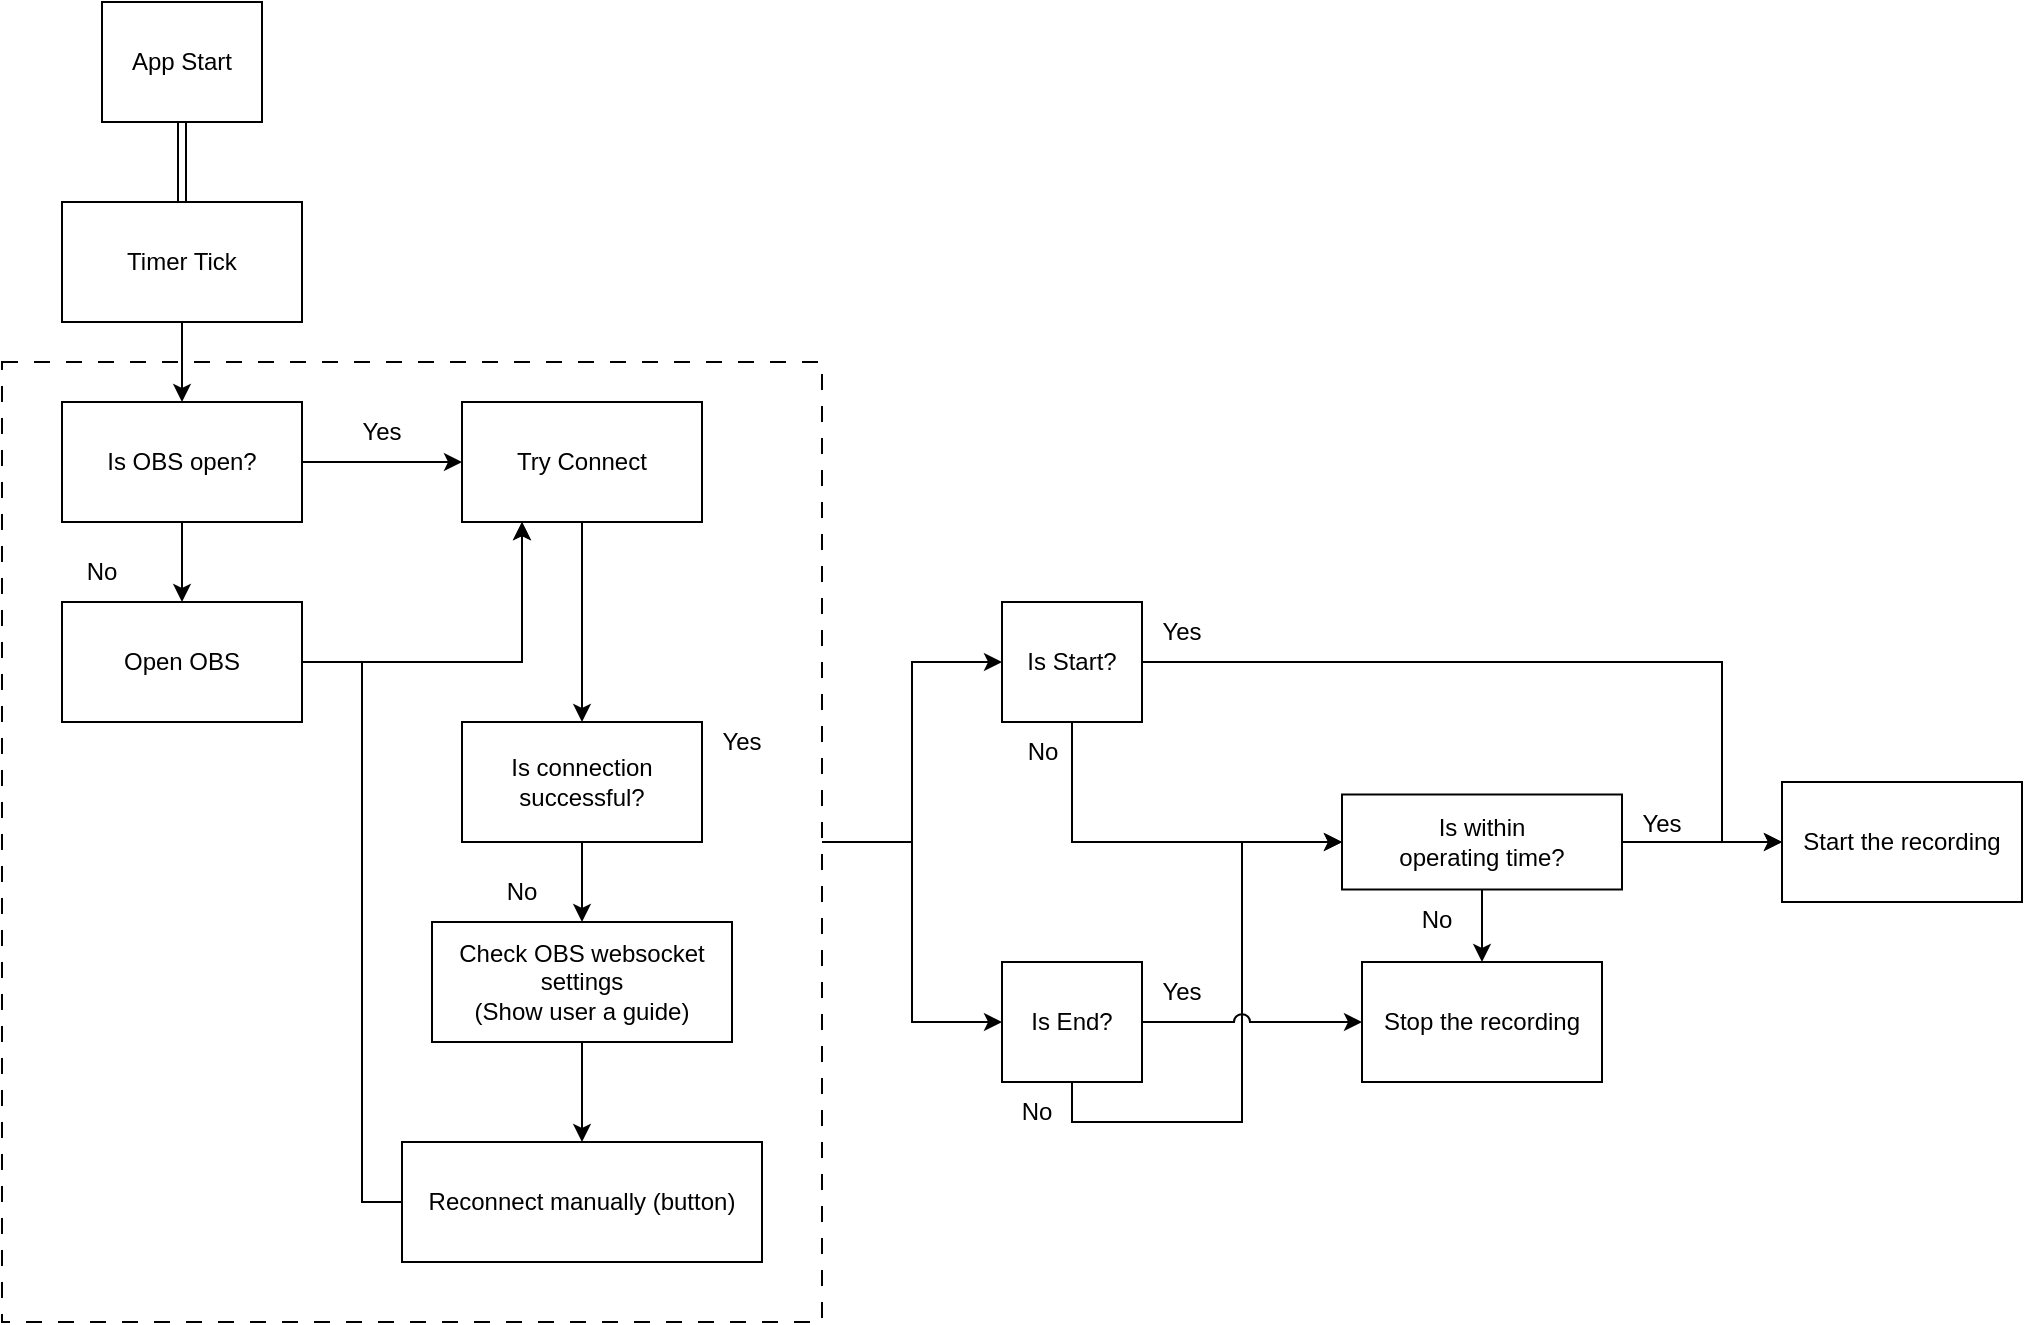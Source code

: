 <mxfile version="23.0.0" type="github">
  <diagram name="Page-1" id="2YBvvXClWsGukQMizWep">
    <mxGraphModel dx="1379" dy="756" grid="1" gridSize="10" guides="1" tooltips="1" connect="1" arrows="1" fold="1" page="1" pageScale="1" pageWidth="1100" pageHeight="850" math="0" shadow="0">
      <root>
        <mxCell id="0" />
        <mxCell id="1" parent="0" />
        <mxCell id="jEiSINPsbxnK8EgtZKj--68" style="edgeStyle=orthogonalEdgeStyle;rounded=0;orthogonalLoop=1;jettySize=auto;html=1;" edge="1" parent="1" source="jEiSINPsbxnK8EgtZKj--65" target="jEiSINPsbxnK8EgtZKj--43">
          <mxGeometry relative="1" as="geometry" />
        </mxCell>
        <mxCell id="jEiSINPsbxnK8EgtZKj--71" style="edgeStyle=orthogonalEdgeStyle;rounded=0;orthogonalLoop=1;jettySize=auto;html=1;exitX=1;exitY=0.5;exitDx=0;exitDy=0;exitPerimeter=0;entryX=0;entryY=0.5;entryDx=0;entryDy=0;" edge="1" parent="1" source="jEiSINPsbxnK8EgtZKj--65" target="jEiSINPsbxnK8EgtZKj--69">
          <mxGeometry relative="1" as="geometry" />
        </mxCell>
        <mxCell id="jEiSINPsbxnK8EgtZKj--65" value="" style="rounded=0;whiteSpace=wrap;html=1;fillColor=none;dashed=1;dashPattern=8 8;points=[[0,0,0,0,0],[0,0.25,0,0,0],[0,0.5,0,0,0],[0,0.75,0,0,0],[0,1,0,0,0],[0.25,0,0,0,0],[0.25,1,0,0,0],[0.5,0,0,0,0],[0.5,1,0,0,0],[0.75,0,0,0,0],[0.75,1,0,0,0],[1,0,0,0,0],[1,0.25,0,0,0],[1,0.38,0,0,0],[1,0.5,0,0,0],[1,0.75,0,0,0],[1,1,0,0,0]];editable=1;movable=1;resizable=1;rotatable=1;deletable=1;locked=0;connectable=1;" vertex="1" parent="1">
          <mxGeometry x="30" y="220" width="410" height="480" as="geometry" />
        </mxCell>
        <mxCell id="jEiSINPsbxnK8EgtZKj--3" value="" style="edgeStyle=orthogonalEdgeStyle;rounded=0;orthogonalLoop=1;jettySize=auto;html=1;exitX=0.5;exitY=1;exitDx=0;exitDy=0;" edge="1" parent="1" source="jEiSINPsbxnK8EgtZKj--55" target="jEiSINPsbxnK8EgtZKj--2">
          <mxGeometry relative="1" as="geometry" />
        </mxCell>
        <mxCell id="jEiSINPsbxnK8EgtZKj--56" style="edgeStyle=none;rounded=0;orthogonalLoop=1;jettySize=auto;html=1;exitX=0.5;exitY=1;exitDx=0;exitDy=0;entryX=0.5;entryY=0;entryDx=0;entryDy=0;shape=link;" edge="1" parent="1" source="jEiSINPsbxnK8EgtZKj--1" target="jEiSINPsbxnK8EgtZKj--55">
          <mxGeometry relative="1" as="geometry" />
        </mxCell>
        <mxCell id="jEiSINPsbxnK8EgtZKj--1" value="App Start" style="rounded=0;whiteSpace=wrap;html=1;" vertex="1" parent="1">
          <mxGeometry x="80" y="40" width="80" height="60" as="geometry" />
        </mxCell>
        <mxCell id="jEiSINPsbxnK8EgtZKj--5" value="" style="edgeStyle=orthogonalEdgeStyle;rounded=0;orthogonalLoop=1;jettySize=auto;html=1;" edge="1" parent="1" source="jEiSINPsbxnK8EgtZKj--2" target="jEiSINPsbxnK8EgtZKj--4">
          <mxGeometry relative="1" as="geometry">
            <Array as="points">
              <mxPoint x="220" y="270" />
            </Array>
          </mxGeometry>
        </mxCell>
        <mxCell id="jEiSINPsbxnK8EgtZKj--16" style="edgeStyle=orthogonalEdgeStyle;rounded=0;orthogonalLoop=1;jettySize=auto;html=1;entryX=0.5;entryY=0;entryDx=0;entryDy=0;" edge="1" parent="1" source="jEiSINPsbxnK8EgtZKj--2" target="jEiSINPsbxnK8EgtZKj--14">
          <mxGeometry relative="1" as="geometry" />
        </mxCell>
        <mxCell id="jEiSINPsbxnK8EgtZKj--2" value="Is OBS open?" style="rounded=0;whiteSpace=wrap;html=1;" vertex="1" parent="1">
          <mxGeometry x="60" y="240" width="120" height="60" as="geometry" />
        </mxCell>
        <mxCell id="jEiSINPsbxnK8EgtZKj--10" style="edgeStyle=orthogonalEdgeStyle;rounded=0;orthogonalLoop=1;jettySize=auto;html=1;exitX=0.5;exitY=1;exitDx=0;exitDy=0;" edge="1" parent="1" source="jEiSINPsbxnK8EgtZKj--4" target="jEiSINPsbxnK8EgtZKj--9">
          <mxGeometry relative="1" as="geometry">
            <Array as="points" />
          </mxGeometry>
        </mxCell>
        <mxCell id="jEiSINPsbxnK8EgtZKj--4" value="Try Connect" style="whiteSpace=wrap;html=1;rounded=0;" vertex="1" parent="1">
          <mxGeometry x="260" y="240" width="120" height="60" as="geometry" />
        </mxCell>
        <mxCell id="jEiSINPsbxnK8EgtZKj--6" value="Yes" style="text;html=1;strokeColor=none;fillColor=none;align=center;verticalAlign=middle;whiteSpace=wrap;rounded=0;" vertex="1" parent="1">
          <mxGeometry x="190" y="240" width="60" height="30" as="geometry" />
        </mxCell>
        <mxCell id="jEiSINPsbxnK8EgtZKj--23" style="edgeStyle=orthogonalEdgeStyle;rounded=0;orthogonalLoop=1;jettySize=auto;html=1;exitX=0.5;exitY=1;exitDx=0;exitDy=0;entryX=0.5;entryY=0;entryDx=0;entryDy=0;" edge="1" parent="1" source="jEiSINPsbxnK8EgtZKj--9" target="jEiSINPsbxnK8EgtZKj--21">
          <mxGeometry relative="1" as="geometry" />
        </mxCell>
        <mxCell id="jEiSINPsbxnK8EgtZKj--9" value="Is connection&lt;br&gt;successful?" style="whiteSpace=wrap;html=1;rounded=0;" vertex="1" parent="1">
          <mxGeometry x="260" y="400" width="120" height="60" as="geometry" />
        </mxCell>
        <mxCell id="jEiSINPsbxnK8EgtZKj--11" value="Yes" style="text;html=1;strokeColor=none;fillColor=none;align=center;verticalAlign=middle;whiteSpace=wrap;rounded=0;" vertex="1" parent="1">
          <mxGeometry x="370" y="395" width="60" height="30" as="geometry" />
        </mxCell>
        <mxCell id="jEiSINPsbxnK8EgtZKj--13" value="No" style="text;html=1;strokeColor=none;fillColor=none;align=center;verticalAlign=middle;whiteSpace=wrap;rounded=0;" vertex="1" parent="1">
          <mxGeometry x="50" y="310" width="60" height="30" as="geometry" />
        </mxCell>
        <mxCell id="jEiSINPsbxnK8EgtZKj--20" style="edgeStyle=orthogonalEdgeStyle;rounded=0;orthogonalLoop=1;jettySize=auto;html=1;exitX=1;exitY=0.5;exitDx=0;exitDy=0;entryX=0.25;entryY=1;entryDx=0;entryDy=0;" edge="1" parent="1" source="jEiSINPsbxnK8EgtZKj--14" target="jEiSINPsbxnK8EgtZKj--4">
          <mxGeometry relative="1" as="geometry">
            <Array as="points">
              <mxPoint x="290" y="370" />
            </Array>
          </mxGeometry>
        </mxCell>
        <mxCell id="jEiSINPsbxnK8EgtZKj--14" value="Open OBS" style="rounded=0;whiteSpace=wrap;html=1;" vertex="1" parent="1">
          <mxGeometry x="60" y="340" width="120" height="60" as="geometry" />
        </mxCell>
        <mxCell id="jEiSINPsbxnK8EgtZKj--26" style="edgeStyle=orthogonalEdgeStyle;rounded=0;orthogonalLoop=1;jettySize=auto;html=1;entryX=0.5;entryY=0;entryDx=0;entryDy=0;" edge="1" parent="1" source="jEiSINPsbxnK8EgtZKj--21" target="jEiSINPsbxnK8EgtZKj--25">
          <mxGeometry relative="1" as="geometry" />
        </mxCell>
        <mxCell id="jEiSINPsbxnK8EgtZKj--21" value="Check OBS websocket settings&lt;br&gt;(Show user a guide)" style="rounded=0;whiteSpace=wrap;html=1;" vertex="1" parent="1">
          <mxGeometry x="245" y="500" width="150" height="60" as="geometry" />
        </mxCell>
        <mxCell id="jEiSINPsbxnK8EgtZKj--24" value="No" style="text;html=1;strokeColor=none;fillColor=none;align=center;verticalAlign=middle;whiteSpace=wrap;rounded=0;" vertex="1" parent="1">
          <mxGeometry x="260" y="470" width="60" height="30" as="geometry" />
        </mxCell>
        <mxCell id="jEiSINPsbxnK8EgtZKj--27" style="edgeStyle=orthogonalEdgeStyle;rounded=0;orthogonalLoop=1;jettySize=auto;html=1;exitX=0;exitY=0.5;exitDx=0;exitDy=0;entryX=0.25;entryY=1;entryDx=0;entryDy=0;" edge="1" parent="1" source="jEiSINPsbxnK8EgtZKj--25" target="jEiSINPsbxnK8EgtZKj--4">
          <mxGeometry relative="1" as="geometry">
            <Array as="points">
              <mxPoint x="210" y="640" />
              <mxPoint x="210" y="370" />
              <mxPoint x="290" y="370" />
            </Array>
          </mxGeometry>
        </mxCell>
        <mxCell id="jEiSINPsbxnK8EgtZKj--25" value="Reconnect manually (button)" style="rounded=0;whiteSpace=wrap;html=1;" vertex="1" parent="1">
          <mxGeometry x="230" y="610" width="180" height="60" as="geometry" />
        </mxCell>
        <mxCell id="jEiSINPsbxnK8EgtZKj--77" style="edgeStyle=orthogonalEdgeStyle;rounded=0;orthogonalLoop=1;jettySize=auto;html=1;entryX=0;entryY=0.5;entryDx=0;entryDy=0;" edge="1" parent="1" source="jEiSINPsbxnK8EgtZKj--42" target="jEiSINPsbxnK8EgtZKj--75">
          <mxGeometry relative="1" as="geometry" />
        </mxCell>
        <mxCell id="jEiSINPsbxnK8EgtZKj--78" value="" style="edgeStyle=orthogonalEdgeStyle;rounded=0;orthogonalLoop=1;jettySize=auto;html=1;" edge="1" parent="1" source="jEiSINPsbxnK8EgtZKj--42" target="jEiSINPsbxnK8EgtZKj--45">
          <mxGeometry relative="1" as="geometry" />
        </mxCell>
        <mxCell id="jEiSINPsbxnK8EgtZKj--42" value="Is within &lt;br&gt;operating time?" style="rounded=0;whiteSpace=wrap;html=1;" vertex="1" parent="1">
          <mxGeometry x="700" y="436.25" width="140" height="47.5" as="geometry" />
        </mxCell>
        <mxCell id="jEiSINPsbxnK8EgtZKj--73" style="edgeStyle=orthogonalEdgeStyle;rounded=0;orthogonalLoop=1;jettySize=auto;html=1;exitX=0.5;exitY=1;exitDx=0;exitDy=0;entryX=0;entryY=0.5;entryDx=0;entryDy=0;" edge="1" parent="1" source="jEiSINPsbxnK8EgtZKj--43" target="jEiSINPsbxnK8EgtZKj--42">
          <mxGeometry relative="1" as="geometry">
            <mxPoint x="670" y="460" as="targetPoint" />
            <Array as="points">
              <mxPoint x="565" y="460" />
              <mxPoint x="670" y="460" />
            </Array>
          </mxGeometry>
        </mxCell>
        <mxCell id="jEiSINPsbxnK8EgtZKj--79" style="edgeStyle=orthogonalEdgeStyle;rounded=0;orthogonalLoop=1;jettySize=auto;html=1;entryX=0;entryY=0.5;entryDx=0;entryDy=0;" edge="1" parent="1" source="jEiSINPsbxnK8EgtZKj--43" target="jEiSINPsbxnK8EgtZKj--75">
          <mxGeometry relative="1" as="geometry">
            <Array as="points">
              <mxPoint x="890" y="370" />
              <mxPoint x="890" y="460" />
            </Array>
          </mxGeometry>
        </mxCell>
        <mxCell id="jEiSINPsbxnK8EgtZKj--43" value="Is Start?" style="rounded=0;whiteSpace=wrap;html=1;" vertex="1" parent="1">
          <mxGeometry x="530" y="340" width="70" height="60" as="geometry" />
        </mxCell>
        <mxCell id="jEiSINPsbxnK8EgtZKj--45" value="Stop the recording" style="rounded=0;whiteSpace=wrap;html=1;" vertex="1" parent="1">
          <mxGeometry x="710" y="520" width="120" height="60" as="geometry" />
        </mxCell>
        <mxCell id="jEiSINPsbxnK8EgtZKj--54" value="No" style="text;html=1;strokeColor=none;fillColor=none;align=center;verticalAlign=middle;whiteSpace=wrap;rounded=0;" vertex="1" parent="1">
          <mxGeometry x="530" y="580" width="35" height="30" as="geometry" />
        </mxCell>
        <mxCell id="jEiSINPsbxnK8EgtZKj--55" value="Timer Tick" style="rounded=0;whiteSpace=wrap;html=1;" vertex="1" parent="1">
          <mxGeometry x="60" y="140" width="120" height="60" as="geometry" />
        </mxCell>
        <mxCell id="jEiSINPsbxnK8EgtZKj--72" style="edgeStyle=orthogonalEdgeStyle;rounded=0;orthogonalLoop=1;jettySize=auto;html=1;exitX=0.5;exitY=1;exitDx=0;exitDy=0;entryX=0;entryY=0.5;entryDx=0;entryDy=0;jumpStyle=arc;" edge="1" parent="1" source="jEiSINPsbxnK8EgtZKj--69" target="jEiSINPsbxnK8EgtZKj--42">
          <mxGeometry relative="1" as="geometry">
            <Array as="points">
              <mxPoint x="565" y="600" />
              <mxPoint x="650" y="600" />
              <mxPoint x="650" y="460" />
            </Array>
          </mxGeometry>
        </mxCell>
        <mxCell id="jEiSINPsbxnK8EgtZKj--76" style="edgeStyle=orthogonalEdgeStyle;rounded=0;orthogonalLoop=1;jettySize=auto;html=1;exitX=1;exitY=0.5;exitDx=0;exitDy=0;entryX=0;entryY=0.5;entryDx=0;entryDy=0;jumpStyle=arc;jumpSize=8;" edge="1" parent="1" source="jEiSINPsbxnK8EgtZKj--69" target="jEiSINPsbxnK8EgtZKj--45">
          <mxGeometry relative="1" as="geometry" />
        </mxCell>
        <mxCell id="jEiSINPsbxnK8EgtZKj--69" value="Is End?" style="rounded=0;whiteSpace=wrap;html=1;" vertex="1" parent="1">
          <mxGeometry x="530" y="520" width="70" height="60" as="geometry" />
        </mxCell>
        <mxCell id="jEiSINPsbxnK8EgtZKj--74" value="No" style="text;html=1;strokeColor=none;fillColor=none;align=center;verticalAlign=middle;whiteSpace=wrap;rounded=0;" vertex="1" parent="1">
          <mxGeometry x="532.5" y="400" width="35" height="30" as="geometry" />
        </mxCell>
        <mxCell id="jEiSINPsbxnK8EgtZKj--75" value="Start the recording" style="rounded=0;whiteSpace=wrap;html=1;" vertex="1" parent="1">
          <mxGeometry x="920" y="430" width="120" height="60" as="geometry" />
        </mxCell>
        <mxCell id="jEiSINPsbxnK8EgtZKj--80" value="Yes" style="text;html=1;strokeColor=none;fillColor=none;align=center;verticalAlign=middle;whiteSpace=wrap;rounded=0;" vertex="1" parent="1">
          <mxGeometry x="840" y="436.25" width="40" height="30" as="geometry" />
        </mxCell>
        <mxCell id="jEiSINPsbxnK8EgtZKj--81" value="Yes" style="text;html=1;strokeColor=none;fillColor=none;align=center;verticalAlign=middle;whiteSpace=wrap;rounded=0;" vertex="1" parent="1">
          <mxGeometry x="590" y="340" width="60" height="30" as="geometry" />
        </mxCell>
        <mxCell id="jEiSINPsbxnK8EgtZKj--82" value="No" style="text;html=1;strokeColor=none;fillColor=none;align=center;verticalAlign=middle;whiteSpace=wrap;rounded=0;" vertex="1" parent="1">
          <mxGeometry x="730" y="483.75" width="35" height="30" as="geometry" />
        </mxCell>
        <mxCell id="jEiSINPsbxnK8EgtZKj--84" value="Yes" style="text;html=1;strokeColor=none;fillColor=none;align=center;verticalAlign=middle;whiteSpace=wrap;rounded=0;" vertex="1" parent="1">
          <mxGeometry x="600" y="520" width="40" height="30" as="geometry" />
        </mxCell>
      </root>
    </mxGraphModel>
  </diagram>
</mxfile>
